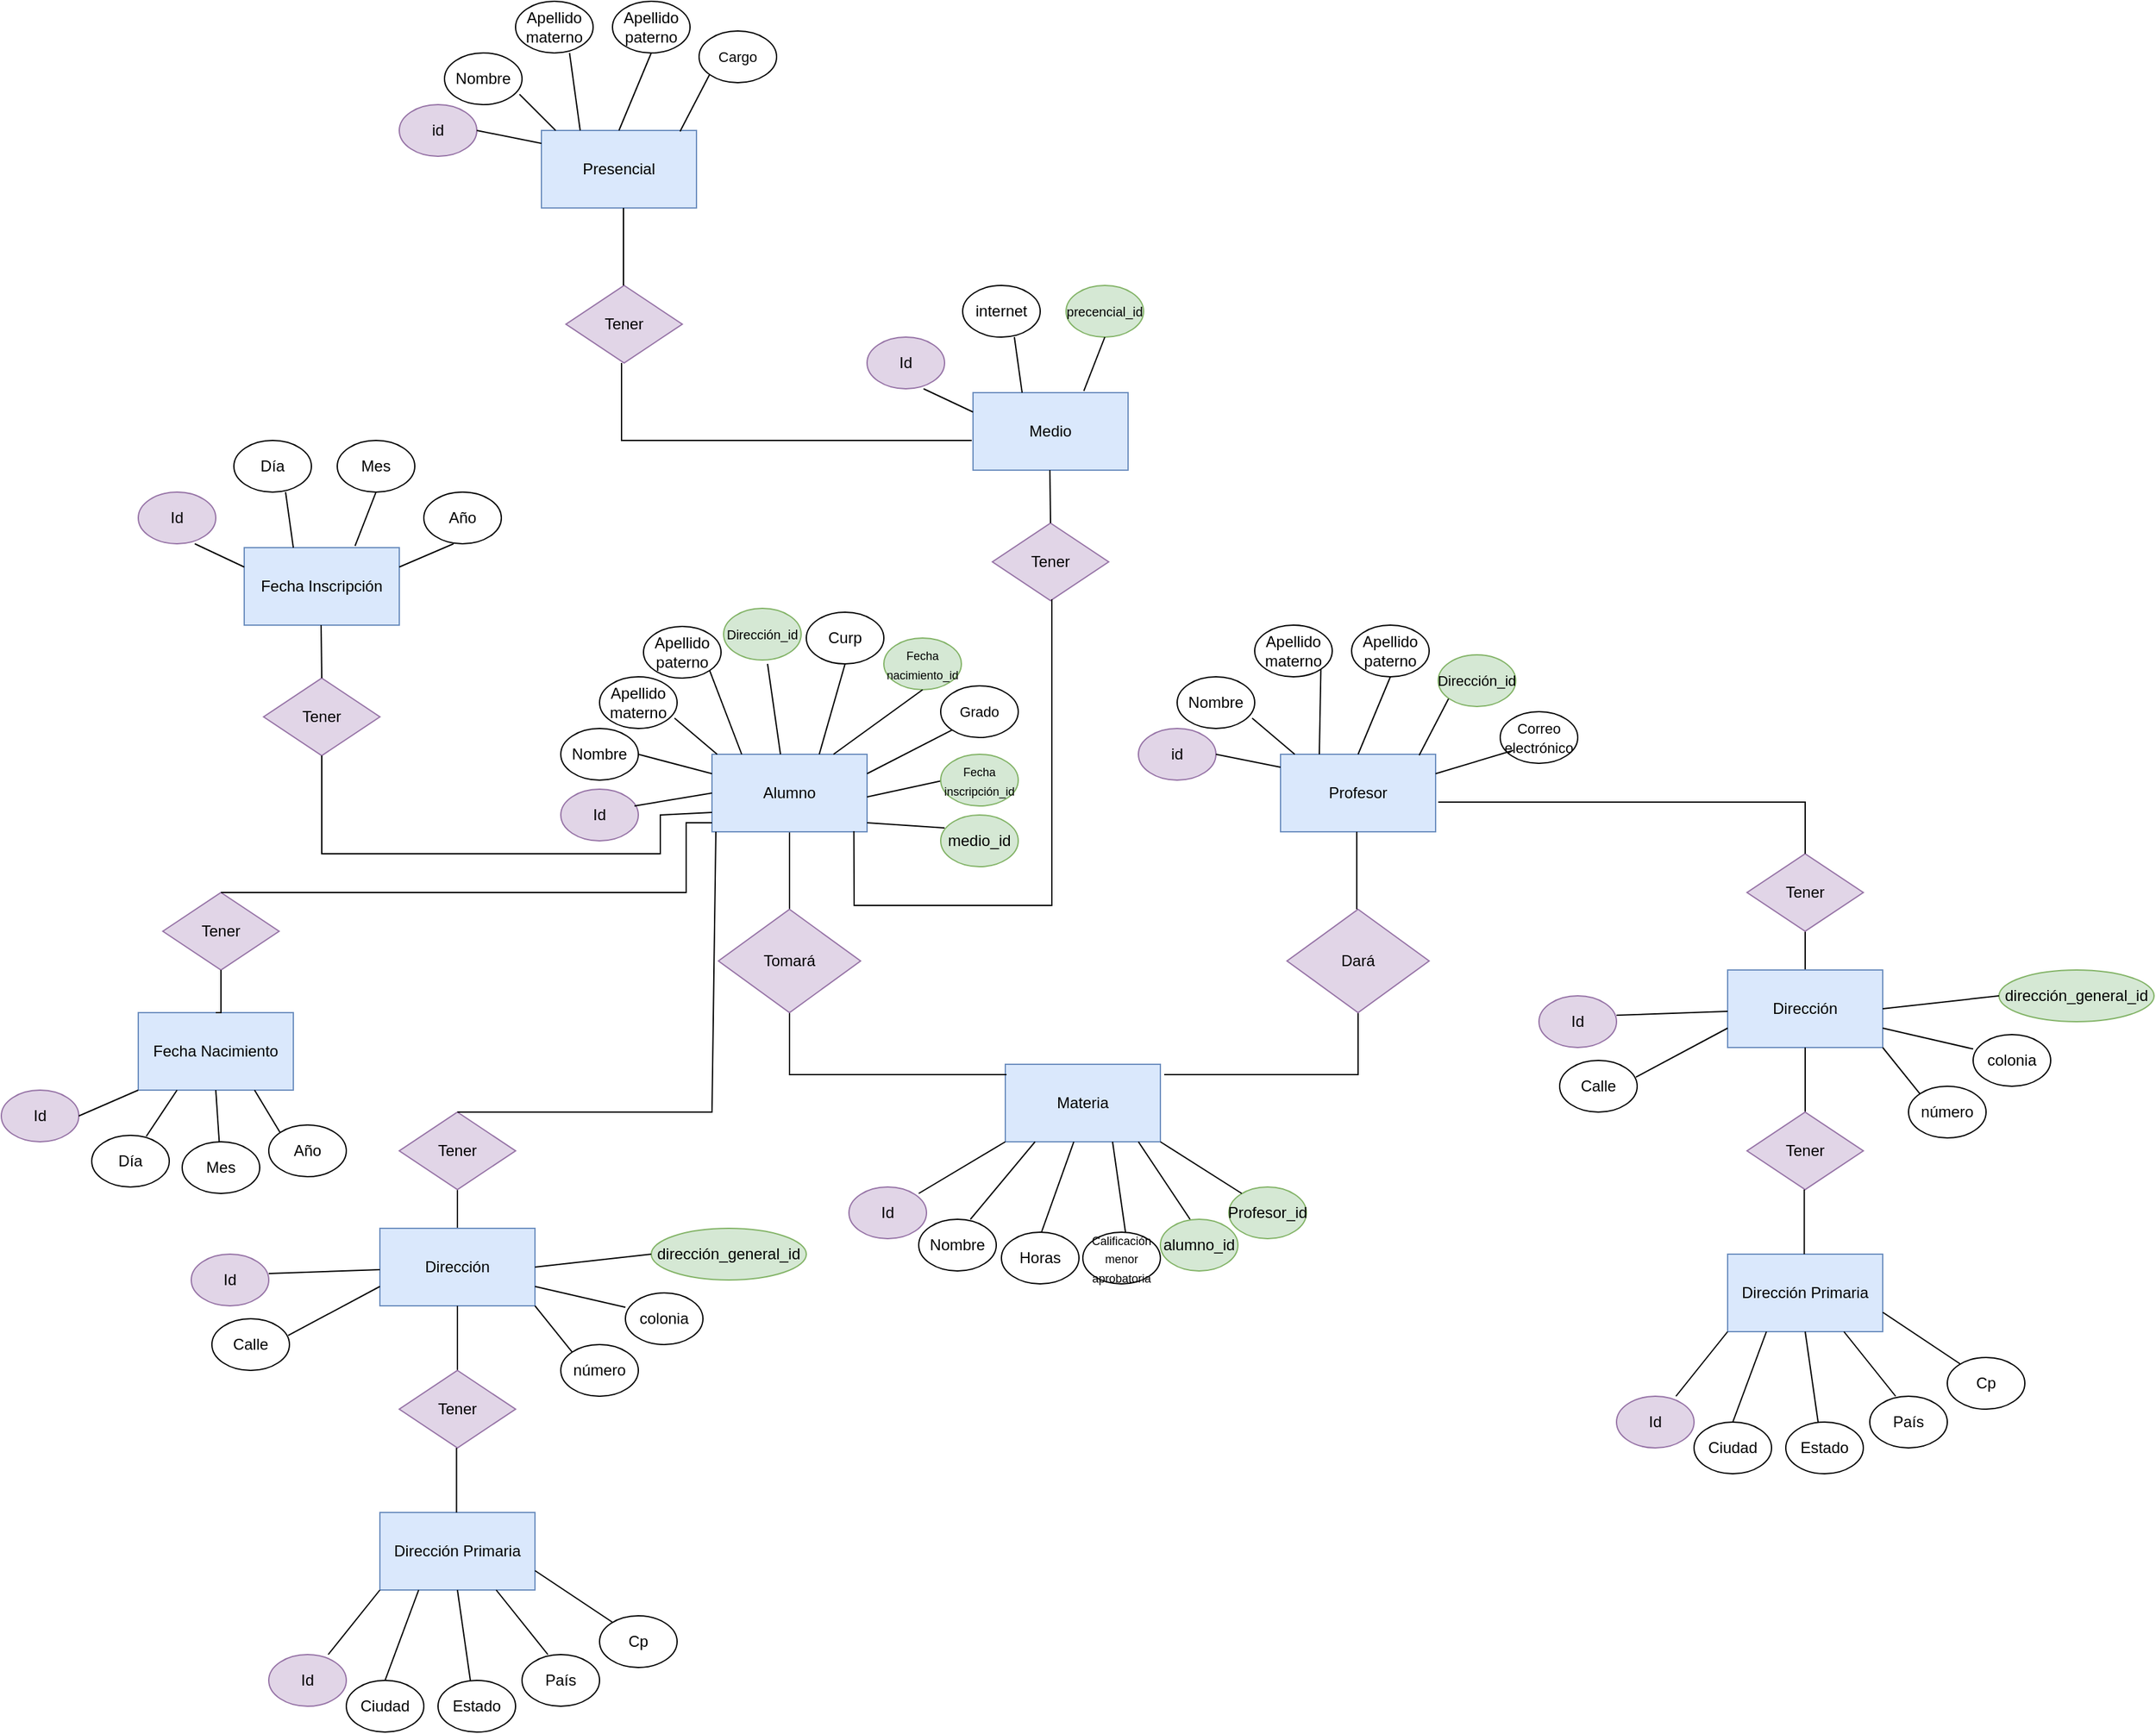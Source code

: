 <mxfile version="17.4.6" type="github"><diagram id="EM5_igrRlN2taPJDVNh_" name="Page-1"><mxGraphModel dx="1210" dy="597" grid="1" gridSize="10" guides="1" tooltips="1" connect="1" arrows="1" fold="1" page="1" pageScale="1" pageWidth="2339" pageHeight="3300" math="0" shadow="0"><root><mxCell id="0"/><mxCell id="1" parent="0"/><mxCell id="KR1GkTAf5l48vpQYUQlL-1" style="edgeStyle=orthogonalEdgeStyle;rounded=0;orthogonalLoop=1;jettySize=auto;html=1;entryX=0.5;entryY=0;entryDx=0;entryDy=0;fontSize=9;endArrow=none;endFill=0;" edge="1" parent="1" source="KR1GkTAf5l48vpQYUQlL-2" target="KR1GkTAf5l48vpQYUQlL-5"><mxGeometry relative="1" as="geometry"/></mxCell><mxCell id="KR1GkTAf5l48vpQYUQlL-2" value="Alumno" style="rounded=0;whiteSpace=wrap;html=1;fillColor=#dae8fc;strokeColor=#6c8ebf;" vertex="1" parent="1"><mxGeometry x="870" y="703" width="120" height="60" as="geometry"/></mxCell><mxCell id="KR1GkTAf5l48vpQYUQlL-3" value="Materia" style="rounded=0;whiteSpace=wrap;html=1;fillColor=#dae8fc;strokeColor=#6c8ebf;" vertex="1" parent="1"><mxGeometry x="1097" y="943" width="120" height="60" as="geometry"/></mxCell><mxCell id="KR1GkTAf5l48vpQYUQlL-4" style="edgeStyle=orthogonalEdgeStyle;rounded=0;orthogonalLoop=1;jettySize=auto;html=1;fontSize=9;endArrow=none;endFill=0;entryX=0.008;entryY=0.133;entryDx=0;entryDy=0;entryPerimeter=0;" edge="1" parent="1" source="KR1GkTAf5l48vpQYUQlL-5" target="KR1GkTAf5l48vpQYUQlL-3"><mxGeometry relative="1" as="geometry"><mxPoint x="930" y="943" as="targetPoint"/><Array as="points"><mxPoint x="930" y="951"/></Array></mxGeometry></mxCell><mxCell id="KR1GkTAf5l48vpQYUQlL-5" value="Tomará" style="rhombus;whiteSpace=wrap;html=1;fillColor=#e1d5e7;strokeColor=#9673a6;" vertex="1" parent="1"><mxGeometry x="875" y="823" width="110" height="80" as="geometry"/></mxCell><mxCell id="KR1GkTAf5l48vpQYUQlL-6" style="edgeStyle=orthogonalEdgeStyle;rounded=0;orthogonalLoop=1;jettySize=auto;html=1;fontSize=9;endArrow=none;endFill=0;" edge="1" parent="1"><mxGeometry relative="1" as="geometry"><mxPoint x="1220" y="951" as="targetPoint"/><mxPoint x="1370" y="901" as="sourcePoint"/><Array as="points"><mxPoint x="1370" y="951"/></Array></mxGeometry></mxCell><mxCell id="KR1GkTAf5l48vpQYUQlL-7" value="Dará" style="rhombus;whiteSpace=wrap;html=1;fillColor=#e1d5e7;strokeColor=#9673a6;" vertex="1" parent="1"><mxGeometry x="1315" y="823" width="110" height="80" as="geometry"/></mxCell><mxCell id="KR1GkTAf5l48vpQYUQlL-20" value="Profesor" style="rounded=0;whiteSpace=wrap;html=1;fillColor=#dae8fc;strokeColor=#6c8ebf;" vertex="1" parent="1"><mxGeometry x="1310" y="703" width="120" height="60" as="geometry"/></mxCell><mxCell id="KR1GkTAf5l48vpQYUQlL-21" value="id" style="ellipse;whiteSpace=wrap;html=1;fillColor=#e1d5e7;strokeColor=#9673a6;" vertex="1" parent="1"><mxGeometry x="1200" y="683" width="60" height="40" as="geometry"/></mxCell><mxCell id="KR1GkTAf5l48vpQYUQlL-22" value="Nombre" style="ellipse;whiteSpace=wrap;html=1;" vertex="1" parent="1"><mxGeometry x="1230" y="643" width="60" height="40" as="geometry"/></mxCell><mxCell id="KR1GkTAf5l48vpQYUQlL-23" value="Apellido paterno" style="ellipse;whiteSpace=wrap;html=1;" vertex="1" parent="1"><mxGeometry x="1365" y="603" width="60" height="40" as="geometry"/></mxCell><mxCell id="KR1GkTAf5l48vpQYUQlL-24" value="&lt;font style=&quot;font-size: 11px&quot;&gt;Correo electrónico&lt;/font&gt;" style="ellipse;whiteSpace=wrap;html=1;" vertex="1" parent="1"><mxGeometry x="1480" y="670" width="60" height="40" as="geometry"/></mxCell><mxCell id="KR1GkTAf5l48vpQYUQlL-27" value="" style="endArrow=none;html=1;rounded=0;fontSize=8;exitX=1;exitY=0.25;exitDx=0;exitDy=0;" edge="1" parent="1" source="KR1GkTAf5l48vpQYUQlL-20"><mxGeometry width="50" height="50" relative="1" as="geometry"><mxPoint x="1381.21" y="703" as="sourcePoint"/><mxPoint x="1490" y="700" as="targetPoint"/></mxGeometry></mxCell><mxCell id="KR1GkTAf5l48vpQYUQlL-28" value="" style="endArrow=none;html=1;rounded=0;fontSize=8;exitX=0.5;exitY=0;exitDx=0;exitDy=0;entryX=0.5;entryY=1;entryDx=0;entryDy=0;" edge="1" parent="1" source="KR1GkTAf5l48vpQYUQlL-20" target="KR1GkTAf5l48vpQYUQlL-23"><mxGeometry width="50" height="50" relative="1" as="geometry"><mxPoint x="1370" y="693" as="sourcePoint"/><mxPoint x="1360" y="633" as="targetPoint"/></mxGeometry></mxCell><mxCell id="KR1GkTAf5l48vpQYUQlL-29" value="" style="endArrow=none;html=1;rounded=0;fontSize=8;entryX=0.967;entryY=0.8;entryDx=0;entryDy=0;entryPerimeter=0;" edge="1" parent="1" target="KR1GkTAf5l48vpQYUQlL-22"><mxGeometry width="50" height="50" relative="1" as="geometry"><mxPoint x="1321" y="703" as="sourcePoint"/><mxPoint x="1310" y="644" as="targetPoint"/></mxGeometry></mxCell><mxCell id="KR1GkTAf5l48vpQYUQlL-30" value="" style="endArrow=none;html=1;rounded=0;fontSize=8;entryX=1;entryY=0.5;entryDx=0;entryDy=0;" edge="1" parent="1" target="KR1GkTAf5l48vpQYUQlL-21"><mxGeometry width="50" height="50" relative="1" as="geometry"><mxPoint x="1310" y="713" as="sourcePoint"/><mxPoint x="1277.02" y="675" as="targetPoint"/></mxGeometry></mxCell><mxCell id="KR1GkTAf5l48vpQYUQlL-34" value="Id" style="ellipse;whiteSpace=wrap;html=1;fillColor=#e1d5e7;strokeColor=#9673a6;" vertex="1" parent="1"><mxGeometry x="976" y="1038" width="60" height="40" as="geometry"/></mxCell><mxCell id="KR1GkTAf5l48vpQYUQlL-35" value="Nombre" style="ellipse;whiteSpace=wrap;html=1;" vertex="1" parent="1"><mxGeometry x="1030" y="1063" width="60" height="40" as="geometry"/></mxCell><mxCell id="KR1GkTAf5l48vpQYUQlL-36" value="Horas" style="ellipse;whiteSpace=wrap;html=1;" vertex="1" parent="1"><mxGeometry x="1094" y="1073" width="60" height="40" as="geometry"/></mxCell><mxCell id="KR1GkTAf5l48vpQYUQlL-37" value="&lt;font style=&quot;font-size: 9px&quot;&gt;Calificación menor aprobatoria&lt;/font&gt;" style="ellipse;whiteSpace=wrap;html=1;" vertex="1" parent="1"><mxGeometry x="1157" y="1073" width="60" height="40" as="geometry"/></mxCell><mxCell id="KR1GkTAf5l48vpQYUQlL-38" value="alumno_id" style="ellipse;whiteSpace=wrap;html=1;fillColor=#d5e8d4;strokeColor=#82b366;" vertex="1" parent="1"><mxGeometry x="1217" y="1063" width="60" height="40" as="geometry"/></mxCell><mxCell id="KR1GkTAf5l48vpQYUQlL-39" value="Profesor_id" style="ellipse;whiteSpace=wrap;html=1;fillColor=#d5e8d4;strokeColor=#82b366;" vertex="1" parent="1"><mxGeometry x="1270" y="1038" width="60" height="40" as="geometry"/></mxCell><mxCell id="KR1GkTAf5l48vpQYUQlL-44" value="" style="endArrow=none;html=1;rounded=0;fontSize=8;entryX=0;entryY=1;entryDx=0;entryDy=0;exitX=0.967;exitY=0.2;exitDx=0;exitDy=0;exitPerimeter=0;" edge="1" parent="1" target="KR1GkTAf5l48vpQYUQlL-3"><mxGeometry width="50" height="50" relative="1" as="geometry"><mxPoint x="1030" y="1043" as="sourcePoint"/><mxPoint x="1128.98" y="1020" as="targetPoint"/></mxGeometry></mxCell><mxCell id="KR1GkTAf5l48vpQYUQlL-45" value="" style="endArrow=none;html=1;rounded=0;fontSize=8;exitX=0.967;exitY=0.2;exitDx=0;exitDy=0;exitPerimeter=0;" edge="1" parent="1"><mxGeometry width="50" height="50" relative="1" as="geometry"><mxPoint x="1070" y="1063" as="sourcePoint"/><mxPoint x="1120" y="1003" as="targetPoint"/></mxGeometry></mxCell><mxCell id="KR1GkTAf5l48vpQYUQlL-46" value="" style="endArrow=none;html=1;rounded=0;fontSize=8;exitX=0.967;exitY=0.2;exitDx=0;exitDy=0;exitPerimeter=0;" edge="1" parent="1"><mxGeometry width="50" height="50" relative="1" as="geometry"><mxPoint x="1125" y="1073" as="sourcePoint"/><mxPoint x="1150" y="1003" as="targetPoint"/></mxGeometry></mxCell><mxCell id="KR1GkTAf5l48vpQYUQlL-47" value="" style="endArrow=none;html=1;rounded=0;fontSize=8;exitX=0.967;exitY=0.2;exitDx=0;exitDy=0;exitPerimeter=0;" edge="1" parent="1"><mxGeometry width="50" height="50" relative="1" as="geometry"><mxPoint x="1190" y="1073" as="sourcePoint"/><mxPoint x="1180" y="1003" as="targetPoint"/></mxGeometry></mxCell><mxCell id="KR1GkTAf5l48vpQYUQlL-48" value="" style="endArrow=none;html=1;rounded=0;fontSize=8;exitX=0.967;exitY=0.2;exitDx=0;exitDy=0;exitPerimeter=0;" edge="1" parent="1"><mxGeometry width="50" height="50" relative="1" as="geometry"><mxPoint x="1239.96" y="1063" as="sourcePoint"/><mxPoint x="1200" y="1003" as="targetPoint"/></mxGeometry></mxCell><mxCell id="KR1GkTAf5l48vpQYUQlL-49" value="" style="endArrow=none;html=1;rounded=0;fontSize=8;exitX=0.967;exitY=0.2;exitDx=0;exitDy=0;exitPerimeter=0;entryX=1;entryY=1;entryDx=0;entryDy=0;" edge="1" parent="1" target="KR1GkTAf5l48vpQYUQlL-3"><mxGeometry width="50" height="50" relative="1" as="geometry"><mxPoint x="1279.98" y="1043" as="sourcePoint"/><mxPoint x="1240.02" y="983" as="targetPoint"/></mxGeometry></mxCell><mxCell id="KR1GkTAf5l48vpQYUQlL-52" style="edgeStyle=orthogonalEdgeStyle;rounded=0;orthogonalLoop=1;jettySize=auto;html=1;entryX=0.5;entryY=0;entryDx=0;entryDy=0;fontSize=9;endArrow=none;endFill=0;" edge="1" parent="1"><mxGeometry relative="1" as="geometry"><mxPoint x="1369" y="763" as="sourcePoint"/><mxPoint x="1369" y="823" as="targetPoint"/><Array as="points"><mxPoint x="1369" y="783"/><mxPoint x="1369" y="783"/></Array></mxGeometry></mxCell><mxCell id="KR1GkTAf5l48vpQYUQlL-53" value="&lt;font style=&quot;font-size: 11px&quot;&gt;Dirección_id&lt;/font&gt;" style="ellipse;whiteSpace=wrap;html=1;fillColor=#d5e8d4;strokeColor=#82b366;" vertex="1" parent="1"><mxGeometry x="1432" y="626" width="60" height="40" as="geometry"/></mxCell><mxCell id="KR1GkTAf5l48vpQYUQlL-54" value="" style="endArrow=none;html=1;rounded=0;fontSize=8;exitX=0.894;exitY=0.013;exitDx=0;exitDy=0;exitPerimeter=0;" edge="1" parent="1" source="KR1GkTAf5l48vpQYUQlL-20"><mxGeometry width="50" height="50" relative="1" as="geometry"><mxPoint x="1400" y="703" as="sourcePoint"/><mxPoint x="1440" y="660" as="targetPoint"/></mxGeometry></mxCell><mxCell id="KR1GkTAf5l48vpQYUQlL-55" value="Apellido materno" style="ellipse;whiteSpace=wrap;html=1;" vertex="1" parent="1"><mxGeometry x="1290" y="603" width="60" height="40" as="geometry"/></mxCell><mxCell id="KR1GkTAf5l48vpQYUQlL-56" value="" style="endArrow=none;html=1;rounded=0;fontSize=8;exitX=0.25;exitY=0;exitDx=0;exitDy=0;entryX=1;entryY=1;entryDx=0;entryDy=0;" edge="1" parent="1" source="KR1GkTAf5l48vpQYUQlL-20" target="KR1GkTAf5l48vpQYUQlL-55"><mxGeometry width="50" height="50" relative="1" as="geometry"><mxPoint x="1330" y="703" as="sourcePoint"/><mxPoint x="1316" y="633" as="targetPoint"/></mxGeometry></mxCell><mxCell id="KR1GkTAf5l48vpQYUQlL-72" value="Nombre" style="ellipse;whiteSpace=wrap;html=1;fillColor=#FFFFFF;strokeColor=#000000;" vertex="1" parent="1"><mxGeometry x="753" y="683" width="60" height="40" as="geometry"/></mxCell><mxCell id="KR1GkTAf5l48vpQYUQlL-73" value="Apellido materno" style="ellipse;whiteSpace=wrap;html=1;" vertex="1" parent="1"><mxGeometry x="783" y="643" width="60" height="40" as="geometry"/></mxCell><mxCell id="KR1GkTAf5l48vpQYUQlL-74" value="&lt;font style=&quot;font-size: 10px&quot;&gt;Dirección_id&lt;/font&gt;" style="ellipse;whiteSpace=wrap;html=1;fillColor=#d5e8d4;strokeColor=#82b366;" vertex="1" parent="1"><mxGeometry x="879" y="590" width="60" height="40" as="geometry"/></mxCell><mxCell id="KR1GkTAf5l48vpQYUQlL-75" value="&lt;font style=&quot;font-size: 9px&quot;&gt;Fecha nacimiento_id&lt;/font&gt;" style="ellipse;whiteSpace=wrap;html=1;fillColor=#d5e8d4;strokeColor=#82b366;" vertex="1" parent="1"><mxGeometry x="1003" y="613" width="60" height="40" as="geometry"/></mxCell><mxCell id="KR1GkTAf5l48vpQYUQlL-76" value="&lt;font style=&quot;font-size: 11px&quot;&gt;Grado&lt;/font&gt;" style="ellipse;whiteSpace=wrap;html=1;" vertex="1" parent="1"><mxGeometry x="1047" y="650" width="60" height="40" as="geometry"/></mxCell><mxCell id="KR1GkTAf5l48vpQYUQlL-78" value="" style="endArrow=none;html=1;rounded=0;fontSize=8;entryX=0.5;entryY=1;entryDx=0;entryDy=0;exitX=0.842;exitY=0;exitDx=0;exitDy=0;exitPerimeter=0;" edge="1" parent="1" target="KR1GkTAf5l48vpQYUQlL-75"><mxGeometry width="50" height="50" relative="1" as="geometry"><mxPoint x="964.04" y="703" as="sourcePoint"/><mxPoint x="982.997" y="667.142" as="targetPoint"/></mxGeometry></mxCell><mxCell id="KR1GkTAf5l48vpQYUQlL-79" value="" style="endArrow=none;html=1;rounded=0;fontSize=8;exitX=0.5;exitY=0;exitDx=0;exitDy=0;" edge="1" parent="1"><mxGeometry width="50" height="50" relative="1" as="geometry"><mxPoint x="923" y="703" as="sourcePoint"/><mxPoint x="913" y="633" as="targetPoint"/></mxGeometry></mxCell><mxCell id="KR1GkTAf5l48vpQYUQlL-80" value="" style="endArrow=none;html=1;rounded=0;fontSize=8;entryX=0.967;entryY=0.8;entryDx=0;entryDy=0;entryPerimeter=0;" edge="1" parent="1" target="KR1GkTAf5l48vpQYUQlL-73"><mxGeometry width="50" height="50" relative="1" as="geometry"><mxPoint x="874" y="703" as="sourcePoint"/><mxPoint x="863" y="644" as="targetPoint"/></mxGeometry></mxCell><mxCell id="KR1GkTAf5l48vpQYUQlL-81" value="" style="endArrow=none;html=1;rounded=0;fontSize=8;entryX=1;entryY=0.5;entryDx=0;entryDy=0;exitX=0;exitY=0.25;exitDx=0;exitDy=0;" edge="1" parent="1" target="KR1GkTAf5l48vpQYUQlL-72" source="KR1GkTAf5l48vpQYUQlL-2"><mxGeometry width="50" height="50" relative="1" as="geometry"><mxPoint x="863" y="713" as="sourcePoint"/><mxPoint x="830.02" y="675" as="targetPoint"/></mxGeometry></mxCell><mxCell id="KR1GkTAf5l48vpQYUQlL-82" value="" style="endArrow=none;html=1;rounded=0;fontSize=8;entryX=0;entryY=1;entryDx=0;entryDy=0;exitX=1;exitY=0.25;exitDx=0;exitDy=0;" edge="1" parent="1" target="KR1GkTAf5l48vpQYUQlL-76" source="KR1GkTAf5l48vpQYUQlL-2"><mxGeometry width="50" height="50" relative="1" as="geometry"><mxPoint x="983" y="718.86" as="sourcePoint"/><mxPoint x="1031.787" y="683.002" as="targetPoint"/></mxGeometry></mxCell><mxCell id="KR1GkTAf5l48vpQYUQlL-83" value="&lt;font style=&quot;font-size: 12px&quot;&gt;Curp&lt;/font&gt;" style="ellipse;whiteSpace=wrap;html=1;fillColor=#FFFFFF;strokeColor=#000000;" vertex="1" parent="1"><mxGeometry x="943" y="593" width="60" height="40" as="geometry"/></mxCell><mxCell id="KR1GkTAf5l48vpQYUQlL-84" value="" style="endArrow=none;html=1;rounded=0;fontSize=8;entryX=0.5;entryY=1;entryDx=0;entryDy=0;exitX=0.842;exitY=0;exitDx=0;exitDy=0;exitPerimeter=0;" edge="1" parent="1" target="KR1GkTAf5l48vpQYUQlL-83"><mxGeometry width="50" height="50" relative="1" as="geometry"><mxPoint x="953" y="703" as="sourcePoint"/><mxPoint x="1021.96" y="653" as="targetPoint"/></mxGeometry></mxCell><mxCell id="KR1GkTAf5l48vpQYUQlL-85" value="Apellido paterno" style="ellipse;whiteSpace=wrap;html=1;" vertex="1" parent="1"><mxGeometry x="817" y="604" width="60" height="40" as="geometry"/></mxCell><mxCell id="KR1GkTAf5l48vpQYUQlL-86" value="" style="endArrow=none;html=1;rounded=0;fontSize=8;exitX=0.25;exitY=0;exitDx=0;exitDy=0;entryX=1;entryY=1;entryDx=0;entryDy=0;" edge="1" parent="1" target="KR1GkTAf5l48vpQYUQlL-85"><mxGeometry width="50" height="50" relative="1" as="geometry"><mxPoint x="893" y="703" as="sourcePoint"/><mxPoint x="869" y="633" as="targetPoint"/></mxGeometry></mxCell><mxCell id="KR1GkTAf5l48vpQYUQlL-87" value="" style="endArrow=none;html=1;rounded=0;fontSize=8;exitX=1;exitY=0.5;exitDx=0;exitDy=0;" edge="1" parent="1"><mxGeometry width="50" height="50" relative="1" as="geometry"><mxPoint x="990" y="736" as="sourcePoint"/><mxPoint x="1050" y="723" as="targetPoint"/></mxGeometry></mxCell><mxCell id="KR1GkTAf5l48vpQYUQlL-88" value="&lt;font style=&quot;font-size: 9px&quot;&gt;Fecha inscripción_id&lt;/font&gt;" style="ellipse;whiteSpace=wrap;html=1;fillColor=#d5e8d4;strokeColor=#82b366;" vertex="1" parent="1"><mxGeometry x="1047" y="703" width="60" height="40" as="geometry"/></mxCell><mxCell id="KR1GkTAf5l48vpQYUQlL-89" value="" style="endArrow=none;html=1;rounded=0;fontSize=8;exitX=1;exitY=0.5;exitDx=0;exitDy=0;" edge="1" parent="1"><mxGeometry width="50" height="50" relative="1" as="geometry"><mxPoint x="990" y="756" as="sourcePoint"/><mxPoint x="1050" y="760" as="targetPoint"/></mxGeometry></mxCell><mxCell id="KR1GkTAf5l48vpQYUQlL-90" value="&lt;font style=&quot;font-size: 12px&quot;&gt;medio_id&lt;/font&gt;" style="ellipse;whiteSpace=wrap;html=1;fillColor=#d5e8d4;strokeColor=#82b366;" vertex="1" parent="1"><mxGeometry x="1047" y="750" width="60" height="40" as="geometry"/></mxCell><mxCell id="KR1GkTAf5l48vpQYUQlL-91" value="&lt;font style=&quot;font-size: 12px&quot;&gt;Id&lt;/font&gt;" style="ellipse;whiteSpace=wrap;html=1;fillColor=#e1d5e7;strokeColor=#9673a6;" vertex="1" parent="1"><mxGeometry x="753" y="730" width="60" height="40" as="geometry"/></mxCell><mxCell id="KR1GkTAf5l48vpQYUQlL-92" value="" style="endArrow=none;html=1;rounded=0;fontSize=8;exitX=1;exitY=0.5;exitDx=0;exitDy=0;entryX=0;entryY=0.5;entryDx=0;entryDy=0;" edge="1" parent="1" target="KR1GkTAf5l48vpQYUQlL-2"><mxGeometry width="50" height="50" relative="1" as="geometry"><mxPoint x="810" y="743" as="sourcePoint"/><mxPoint x="870" y="747" as="targetPoint"/></mxGeometry></mxCell><mxCell id="KR1GkTAf5l48vpQYUQlL-93" style="edgeStyle=orthogonalEdgeStyle;rounded=0;orthogonalLoop=1;jettySize=auto;html=1;fontSize=11;endArrow=none;endFill=0;" edge="1" parent="1" source="KR1GkTAf5l48vpQYUQlL-94"><mxGeometry relative="1" as="geometry"><mxPoint x="1716" y="870" as="targetPoint"/></mxGeometry></mxCell><mxCell id="KR1GkTAf5l48vpQYUQlL-94" value="Tener" style="rhombus;whiteSpace=wrap;html=1;fillColor=#e1d5e7;strokeColor=#9673a6;" vertex="1" parent="1"><mxGeometry x="1671" y="780" width="90" height="60" as="geometry"/></mxCell><mxCell id="KR1GkTAf5l48vpQYUQlL-95" value="Dirección" style="rounded=0;whiteSpace=wrap;html=1;fillColor=#dae8fc;strokeColor=#6c8ebf;" vertex="1" parent="1"><mxGeometry x="1656" y="870" width="120" height="60" as="geometry"/></mxCell><mxCell id="KR1GkTAf5l48vpQYUQlL-96" value="Id" style="ellipse;whiteSpace=wrap;html=1;fillColor=#e1d5e7;strokeColor=#9673a6;" vertex="1" parent="1"><mxGeometry x="1510" y="890" width="60" height="40" as="geometry"/></mxCell><mxCell id="KR1GkTAf5l48vpQYUQlL-97" value="Calle" style="ellipse;whiteSpace=wrap;html=1;" vertex="1" parent="1"><mxGeometry x="1526" y="940" width="60" height="40" as="geometry"/></mxCell><mxCell id="KR1GkTAf5l48vpQYUQlL-98" value="número" style="ellipse;whiteSpace=wrap;html=1;" vertex="1" parent="1"><mxGeometry x="1796" y="960" width="60" height="40" as="geometry"/></mxCell><mxCell id="KR1GkTAf5l48vpQYUQlL-99" value="colonia" style="ellipse;whiteSpace=wrap;html=1;" vertex="1" parent="1"><mxGeometry x="1846" y="920" width="60" height="40" as="geometry"/></mxCell><mxCell id="KR1GkTAf5l48vpQYUQlL-100" value="" style="endArrow=none;html=1;rounded=0;fontSize=8;entryX=1;entryY=0.5;entryDx=0;entryDy=0;" edge="1" parent="1" source="KR1GkTAf5l48vpQYUQlL-95"><mxGeometry width="50" height="50" relative="1" as="geometry"><mxPoint x="1620" y="915" as="sourcePoint"/><mxPoint x="1570" y="905" as="targetPoint"/></mxGeometry></mxCell><mxCell id="KR1GkTAf5l48vpQYUQlL-101" value="" style="endArrow=none;html=1;rounded=0;fontSize=8;entryX=1;entryY=0.5;entryDx=0;entryDy=0;exitX=0;exitY=0.75;exitDx=0;exitDy=0;" edge="1" parent="1" source="KR1GkTAf5l48vpQYUQlL-95"><mxGeometry width="50" height="50" relative="1" as="geometry"><mxPoint x="1671" y="950.005" as="sourcePoint"/><mxPoint x="1585" y="952.95" as="targetPoint"/></mxGeometry></mxCell><mxCell id="KR1GkTAf5l48vpQYUQlL-102" value="" style="endArrow=none;html=1;rounded=0;fontSize=8;exitX=1;exitY=1;exitDx=0;exitDy=0;entryX=0;entryY=0;entryDx=0;entryDy=0;" edge="1" parent="1" source="KR1GkTAf5l48vpQYUQlL-95" target="KR1GkTAf5l48vpQYUQlL-98"><mxGeometry width="50" height="50" relative="1" as="geometry"><mxPoint x="1796" y="905" as="sourcePoint"/><mxPoint x="1836" y="955" as="targetPoint"/></mxGeometry></mxCell><mxCell id="KR1GkTAf5l48vpQYUQlL-103" value="" style="endArrow=none;html=1;rounded=0;fontSize=8;exitX=1;exitY=0.75;exitDx=0;exitDy=0;entryX=0;entryY=0.279;entryDx=0;entryDy=0;entryPerimeter=0;" edge="1" parent="1" source="KR1GkTAf5l48vpQYUQlL-95" target="KR1GkTAf5l48vpQYUQlL-99"><mxGeometry width="50" height="50" relative="1" as="geometry"><mxPoint x="1816" y="870" as="sourcePoint"/><mxPoint x="1856" y="920" as="targetPoint"/></mxGeometry></mxCell><mxCell id="KR1GkTAf5l48vpQYUQlL-104" value="Dirección Primaria" style="rounded=0;whiteSpace=wrap;html=1;fillColor=#dae8fc;strokeColor=#6c8ebf;" vertex="1" parent="1"><mxGeometry x="1656" y="1090" width="120" height="60" as="geometry"/></mxCell><mxCell id="KR1GkTAf5l48vpQYUQlL-105" value="Id" style="ellipse;whiteSpace=wrap;html=1;fillColor=#e1d5e7;strokeColor=#9673a6;" vertex="1" parent="1"><mxGeometry x="1570" y="1200" width="60" height="40" as="geometry"/></mxCell><mxCell id="KR1GkTAf5l48vpQYUQlL-106" value="País" style="ellipse;whiteSpace=wrap;html=1;" vertex="1" parent="1"><mxGeometry x="1766" y="1200" width="60" height="40" as="geometry"/></mxCell><mxCell id="KR1GkTAf5l48vpQYUQlL-107" value="Cp" style="ellipse;whiteSpace=wrap;html=1;" vertex="1" parent="1"><mxGeometry x="1826" y="1170" width="60" height="40" as="geometry"/></mxCell><mxCell id="KR1GkTAf5l48vpQYUQlL-108" value="" style="endArrow=none;html=1;rounded=0;fontSize=8;exitX=0;exitY=1;exitDx=0;exitDy=0;" edge="1" parent="1" source="KR1GkTAf5l48vpQYUQlL-104"><mxGeometry width="50" height="50" relative="1" as="geometry"><mxPoint x="1687" y="1162.05" as="sourcePoint"/><mxPoint x="1616" y="1200" as="targetPoint"/></mxGeometry></mxCell><mxCell id="KR1GkTAf5l48vpQYUQlL-109" value="" style="endArrow=none;html=1;rounded=0;fontSize=8;exitX=0.25;exitY=1;exitDx=0;exitDy=0;entryX=0.5;entryY=0;entryDx=0;entryDy=0;" edge="1" parent="1" source="KR1GkTAf5l48vpQYUQlL-104"><mxGeometry width="50" height="50" relative="1" as="geometry"><mxPoint x="1701" y="1175" as="sourcePoint"/><mxPoint x="1660" y="1220" as="targetPoint"/></mxGeometry></mxCell><mxCell id="KR1GkTAf5l48vpQYUQlL-110" value="" style="endArrow=none;html=1;rounded=0;fontSize=8;exitX=0.5;exitY=1;exitDx=0;exitDy=0;" edge="1" parent="1" source="KR1GkTAf5l48vpQYUQlL-104"><mxGeometry width="50" height="50" relative="1" as="geometry"><mxPoint x="1766" y="1170" as="sourcePoint"/><mxPoint x="1726" y="1220" as="targetPoint"/></mxGeometry></mxCell><mxCell id="KR1GkTAf5l48vpQYUQlL-111" value="" style="endArrow=none;html=1;rounded=0;fontSize=8;exitX=0.75;exitY=1;exitDx=0;exitDy=0;" edge="1" parent="1" source="KR1GkTAf5l48vpQYUQlL-104"><mxGeometry width="50" height="50" relative="1" as="geometry"><mxPoint x="1776" y="1130" as="sourcePoint"/><mxPoint x="1786" y="1200" as="targetPoint"/></mxGeometry></mxCell><mxCell id="KR1GkTAf5l48vpQYUQlL-112" value="" style="endArrow=none;html=1;rounded=0;fontSize=8;exitX=1;exitY=0.75;exitDx=0;exitDy=0;" edge="1" parent="1" source="KR1GkTAf5l48vpQYUQlL-104"><mxGeometry width="50" height="50" relative="1" as="geometry"><mxPoint x="1796" y="1125" as="sourcePoint"/><mxPoint x="1836" y="1175" as="targetPoint"/></mxGeometry></mxCell><mxCell id="KR1GkTAf5l48vpQYUQlL-113" style="edgeStyle=orthogonalEdgeStyle;rounded=0;orthogonalLoop=1;jettySize=auto;html=1;entryX=0.5;entryY=1;entryDx=0;entryDy=0;fontSize=11;endArrow=none;endFill=0;" edge="1" parent="1" source="KR1GkTAf5l48vpQYUQlL-114" target="KR1GkTAf5l48vpQYUQlL-95"><mxGeometry relative="1" as="geometry"/></mxCell><mxCell id="KR1GkTAf5l48vpQYUQlL-114" value="Tener" style="rhombus;whiteSpace=wrap;html=1;fillColor=#e1d5e7;strokeColor=#9673a6;" vertex="1" parent="1"><mxGeometry x="1671" y="980" width="90" height="60" as="geometry"/></mxCell><mxCell id="KR1GkTAf5l48vpQYUQlL-115" style="edgeStyle=orthogonalEdgeStyle;rounded=0;orthogonalLoop=1;jettySize=auto;html=1;entryX=0.5;entryY=1;entryDx=0;entryDy=0;fontSize=11;endArrow=none;endFill=0;" edge="1" parent="1"><mxGeometry relative="1" as="geometry"><mxPoint x="1715.29" y="1090" as="sourcePoint"/><mxPoint x="1715.29" y="1040" as="targetPoint"/></mxGeometry></mxCell><mxCell id="KR1GkTAf5l48vpQYUQlL-116" value="dirección_general_id" style="ellipse;whiteSpace=wrap;html=1;fillColor=#d5e8d4;strokeColor=#82b366;" vertex="1" parent="1"><mxGeometry x="1866" y="870" width="120" height="40" as="geometry"/></mxCell><mxCell id="KR1GkTAf5l48vpQYUQlL-117" value="" style="endArrow=none;html=1;rounded=0;fontSize=8;exitX=1;exitY=0.75;exitDx=0;exitDy=0;entryX=0;entryY=0.5;entryDx=0;entryDy=0;" edge="1" parent="1" target="KR1GkTAf5l48vpQYUQlL-116"><mxGeometry width="50" height="50" relative="1" as="geometry"><mxPoint x="1776" y="900" as="sourcePoint"/><mxPoint x="1846" y="916.16" as="targetPoint"/></mxGeometry></mxCell><mxCell id="KR1GkTAf5l48vpQYUQlL-118" value="" style="endArrow=none;html=1;rounded=0;fontSize=9;exitX=0.5;exitY=0;exitDx=0;exitDy=0;" edge="1" parent="1" source="KR1GkTAf5l48vpQYUQlL-94"><mxGeometry width="50" height="50" relative="1" as="geometry"><mxPoint x="1382" y="790" as="sourcePoint"/><mxPoint x="1432" y="740" as="targetPoint"/><Array as="points"><mxPoint x="1716" y="740"/></Array></mxGeometry></mxCell><mxCell id="KR1GkTAf5l48vpQYUQlL-119" value="Ciudad" style="ellipse;whiteSpace=wrap;html=1;" vertex="1" parent="1"><mxGeometry x="1630" y="1220" width="60" height="40" as="geometry"/></mxCell><mxCell id="KR1GkTAf5l48vpQYUQlL-120" value="Estado" style="ellipse;whiteSpace=wrap;html=1;" vertex="1" parent="1"><mxGeometry x="1701" y="1220" width="60" height="40" as="geometry"/></mxCell><mxCell id="KR1GkTAf5l48vpQYUQlL-134" style="edgeStyle=orthogonalEdgeStyle;rounded=0;orthogonalLoop=1;jettySize=auto;html=1;fontSize=11;endArrow=none;endFill=0;" edge="1" parent="1" source="KR1GkTAf5l48vpQYUQlL-135"><mxGeometry relative="1" as="geometry"><mxPoint x="673" y="1070" as="targetPoint"/></mxGeometry></mxCell><mxCell id="KR1GkTAf5l48vpQYUQlL-135" value="Tener" style="rhombus;whiteSpace=wrap;html=1;fillColor=#e1d5e7;strokeColor=#9673a6;" vertex="1" parent="1"><mxGeometry x="628" y="980" width="90" height="60" as="geometry"/></mxCell><mxCell id="KR1GkTAf5l48vpQYUQlL-136" value="Dirección" style="rounded=0;whiteSpace=wrap;html=1;fillColor=#dae8fc;strokeColor=#6c8ebf;" vertex="1" parent="1"><mxGeometry x="613" y="1070" width="120" height="60" as="geometry"/></mxCell><mxCell id="KR1GkTAf5l48vpQYUQlL-137" value="Id" style="ellipse;whiteSpace=wrap;html=1;fillColor=#e1d5e7;strokeColor=#9673a6;" vertex="1" parent="1"><mxGeometry x="467" y="1090" width="60" height="40" as="geometry"/></mxCell><mxCell id="KR1GkTAf5l48vpQYUQlL-138" value="Calle" style="ellipse;whiteSpace=wrap;html=1;" vertex="1" parent="1"><mxGeometry x="483" y="1140" width="60" height="40" as="geometry"/></mxCell><mxCell id="KR1GkTAf5l48vpQYUQlL-139" value="número" style="ellipse;whiteSpace=wrap;html=1;" vertex="1" parent="1"><mxGeometry x="753" y="1160" width="60" height="40" as="geometry"/></mxCell><mxCell id="KR1GkTAf5l48vpQYUQlL-140" value="colonia" style="ellipse;whiteSpace=wrap;html=1;" vertex="1" parent="1"><mxGeometry x="803" y="1120" width="60" height="40" as="geometry"/></mxCell><mxCell id="KR1GkTAf5l48vpQYUQlL-141" value="" style="endArrow=none;html=1;rounded=0;fontSize=8;entryX=1;entryY=0.5;entryDx=0;entryDy=0;" edge="1" parent="1" source="KR1GkTAf5l48vpQYUQlL-136"><mxGeometry width="50" height="50" relative="1" as="geometry"><mxPoint x="577" y="1115" as="sourcePoint"/><mxPoint x="527" y="1105" as="targetPoint"/></mxGeometry></mxCell><mxCell id="KR1GkTAf5l48vpQYUQlL-142" value="" style="endArrow=none;html=1;rounded=0;fontSize=8;entryX=1;entryY=0.5;entryDx=0;entryDy=0;exitX=0;exitY=0.75;exitDx=0;exitDy=0;" edge="1" parent="1" source="KR1GkTAf5l48vpQYUQlL-136"><mxGeometry width="50" height="50" relative="1" as="geometry"><mxPoint x="628" y="1150.005" as="sourcePoint"/><mxPoint x="542" y="1152.95" as="targetPoint"/></mxGeometry></mxCell><mxCell id="KR1GkTAf5l48vpQYUQlL-143" value="" style="endArrow=none;html=1;rounded=0;fontSize=8;exitX=1;exitY=1;exitDx=0;exitDy=0;entryX=0;entryY=0;entryDx=0;entryDy=0;" edge="1" parent="1" source="KR1GkTAf5l48vpQYUQlL-136" target="KR1GkTAf5l48vpQYUQlL-139"><mxGeometry width="50" height="50" relative="1" as="geometry"><mxPoint x="753" y="1105" as="sourcePoint"/><mxPoint x="793" y="1155" as="targetPoint"/></mxGeometry></mxCell><mxCell id="KR1GkTAf5l48vpQYUQlL-144" value="" style="endArrow=none;html=1;rounded=0;fontSize=8;exitX=1;exitY=0.75;exitDx=0;exitDy=0;entryX=0;entryY=0.279;entryDx=0;entryDy=0;entryPerimeter=0;" edge="1" parent="1" source="KR1GkTAf5l48vpQYUQlL-136" target="KR1GkTAf5l48vpQYUQlL-140"><mxGeometry width="50" height="50" relative="1" as="geometry"><mxPoint x="773" y="1070" as="sourcePoint"/><mxPoint x="813" y="1120" as="targetPoint"/></mxGeometry></mxCell><mxCell id="KR1GkTAf5l48vpQYUQlL-145" value="Dirección Primaria" style="rounded=0;whiteSpace=wrap;html=1;fillColor=#dae8fc;strokeColor=#6c8ebf;" vertex="1" parent="1"><mxGeometry x="613" y="1290" width="120" height="60" as="geometry"/></mxCell><mxCell id="KR1GkTAf5l48vpQYUQlL-146" value="Id" style="ellipse;whiteSpace=wrap;html=1;fillColor=#e1d5e7;strokeColor=#9673a6;" vertex="1" parent="1"><mxGeometry x="527" y="1400" width="60" height="40" as="geometry"/></mxCell><mxCell id="KR1GkTAf5l48vpQYUQlL-147" value="País" style="ellipse;whiteSpace=wrap;html=1;" vertex="1" parent="1"><mxGeometry x="723" y="1400" width="60" height="40" as="geometry"/></mxCell><mxCell id="KR1GkTAf5l48vpQYUQlL-148" value="Cp" style="ellipse;whiteSpace=wrap;html=1;" vertex="1" parent="1"><mxGeometry x="783" y="1370" width="60" height="40" as="geometry"/></mxCell><mxCell id="KR1GkTAf5l48vpQYUQlL-149" value="" style="endArrow=none;html=1;rounded=0;fontSize=8;exitX=0;exitY=1;exitDx=0;exitDy=0;" edge="1" parent="1" source="KR1GkTAf5l48vpQYUQlL-145"><mxGeometry width="50" height="50" relative="1" as="geometry"><mxPoint x="644" y="1362.05" as="sourcePoint"/><mxPoint x="573" y="1400" as="targetPoint"/></mxGeometry></mxCell><mxCell id="KR1GkTAf5l48vpQYUQlL-150" value="" style="endArrow=none;html=1;rounded=0;fontSize=8;exitX=0.25;exitY=1;exitDx=0;exitDy=0;entryX=0.5;entryY=0;entryDx=0;entryDy=0;" edge="1" parent="1" source="KR1GkTAf5l48vpQYUQlL-145"><mxGeometry width="50" height="50" relative="1" as="geometry"><mxPoint x="658" y="1375" as="sourcePoint"/><mxPoint x="617" y="1420" as="targetPoint"/></mxGeometry></mxCell><mxCell id="KR1GkTAf5l48vpQYUQlL-151" value="" style="endArrow=none;html=1;rounded=0;fontSize=8;exitX=0.5;exitY=1;exitDx=0;exitDy=0;" edge="1" parent="1" source="KR1GkTAf5l48vpQYUQlL-145"><mxGeometry width="50" height="50" relative="1" as="geometry"><mxPoint x="723" y="1370" as="sourcePoint"/><mxPoint x="683" y="1420" as="targetPoint"/></mxGeometry></mxCell><mxCell id="KR1GkTAf5l48vpQYUQlL-152" value="" style="endArrow=none;html=1;rounded=0;fontSize=8;exitX=0.75;exitY=1;exitDx=0;exitDy=0;" edge="1" parent="1" source="KR1GkTAf5l48vpQYUQlL-145"><mxGeometry width="50" height="50" relative="1" as="geometry"><mxPoint x="733" y="1330" as="sourcePoint"/><mxPoint x="743" y="1400" as="targetPoint"/></mxGeometry></mxCell><mxCell id="KR1GkTAf5l48vpQYUQlL-153" value="" style="endArrow=none;html=1;rounded=0;fontSize=8;exitX=1;exitY=0.75;exitDx=0;exitDy=0;" edge="1" parent="1" source="KR1GkTAf5l48vpQYUQlL-145"><mxGeometry width="50" height="50" relative="1" as="geometry"><mxPoint x="753" y="1325" as="sourcePoint"/><mxPoint x="793" y="1375" as="targetPoint"/></mxGeometry></mxCell><mxCell id="KR1GkTAf5l48vpQYUQlL-154" style="edgeStyle=orthogonalEdgeStyle;rounded=0;orthogonalLoop=1;jettySize=auto;html=1;entryX=0.5;entryY=1;entryDx=0;entryDy=0;fontSize=11;endArrow=none;endFill=0;" edge="1" parent="1" source="KR1GkTAf5l48vpQYUQlL-155" target="KR1GkTAf5l48vpQYUQlL-136"><mxGeometry relative="1" as="geometry"/></mxCell><mxCell id="KR1GkTAf5l48vpQYUQlL-155" value="Tener" style="rhombus;whiteSpace=wrap;html=1;fillColor=#e1d5e7;strokeColor=#9673a6;" vertex="1" parent="1"><mxGeometry x="628" y="1180" width="90" height="60" as="geometry"/></mxCell><mxCell id="KR1GkTAf5l48vpQYUQlL-156" style="edgeStyle=orthogonalEdgeStyle;rounded=0;orthogonalLoop=1;jettySize=auto;html=1;entryX=0.5;entryY=1;entryDx=0;entryDy=0;fontSize=11;endArrow=none;endFill=0;" edge="1" parent="1"><mxGeometry relative="1" as="geometry"><mxPoint x="672.29" y="1290" as="sourcePoint"/><mxPoint x="672.29" y="1240" as="targetPoint"/></mxGeometry></mxCell><mxCell id="KR1GkTAf5l48vpQYUQlL-157" value="dirección_general_id" style="ellipse;whiteSpace=wrap;html=1;fillColor=#d5e8d4;strokeColor=#82b366;" vertex="1" parent="1"><mxGeometry x="823" y="1070" width="120" height="40" as="geometry"/></mxCell><mxCell id="KR1GkTAf5l48vpQYUQlL-158" value="" style="endArrow=none;html=1;rounded=0;fontSize=8;exitX=1;exitY=0.75;exitDx=0;exitDy=0;entryX=0;entryY=0.5;entryDx=0;entryDy=0;" edge="1" parent="1" target="KR1GkTAf5l48vpQYUQlL-157"><mxGeometry width="50" height="50" relative="1" as="geometry"><mxPoint x="733" y="1100" as="sourcePoint"/><mxPoint x="803" y="1116.16" as="targetPoint"/></mxGeometry></mxCell><mxCell id="KR1GkTAf5l48vpQYUQlL-159" value="Ciudad" style="ellipse;whiteSpace=wrap;html=1;" vertex="1" parent="1"><mxGeometry x="587" y="1420" width="60" height="40" as="geometry"/></mxCell><mxCell id="KR1GkTAf5l48vpQYUQlL-160" value="Estado" style="ellipse;whiteSpace=wrap;html=1;" vertex="1" parent="1"><mxGeometry x="658" y="1420" width="60" height="40" as="geometry"/></mxCell><mxCell id="KR1GkTAf5l48vpQYUQlL-161" value="" style="endArrow=none;html=1;rounded=0;fontSize=9;exitX=0.5;exitY=0;exitDx=0;exitDy=0;" edge="1" parent="1" source="KR1GkTAf5l48vpQYUQlL-135"><mxGeometry width="50" height="50" relative="1" as="geometry"><mxPoint x="823" y="813" as="sourcePoint"/><mxPoint x="873" y="763" as="targetPoint"/><Array as="points"><mxPoint x="870" y="980"/></Array></mxGeometry></mxCell><mxCell id="KR1GkTAf5l48vpQYUQlL-162" value="Fecha Nacimiento" style="rounded=0;whiteSpace=wrap;html=1;fillColor=#dae8fc;strokeColor=#6c8ebf;" vertex="1" parent="1"><mxGeometry x="426" y="903" width="120" height="60" as="geometry"/></mxCell><mxCell id="KR1GkTAf5l48vpQYUQlL-163" value="Id" style="ellipse;whiteSpace=wrap;html=1;fillColor=#e1d5e7;strokeColor=#9673a6;" vertex="1" parent="1"><mxGeometry x="320" y="963" width="60" height="40" as="geometry"/></mxCell><mxCell id="KR1GkTAf5l48vpQYUQlL-164" value="Año" style="ellipse;whiteSpace=wrap;html=1;" vertex="1" parent="1"><mxGeometry x="527" y="990" width="60" height="40" as="geometry"/></mxCell><mxCell id="KR1GkTAf5l48vpQYUQlL-166" value="" style="endArrow=none;html=1;rounded=0;fontSize=8;exitX=0;exitY=1;exitDx=0;exitDy=0;entryX=1;entryY=0.5;entryDx=0;entryDy=0;" edge="1" parent="1" source="KR1GkTAf5l48vpQYUQlL-162" target="KR1GkTAf5l48vpQYUQlL-163"><mxGeometry width="50" height="50" relative="1" as="geometry"><mxPoint x="457" y="975.05" as="sourcePoint"/><mxPoint x="386" y="1013" as="targetPoint"/></mxGeometry></mxCell><mxCell id="KR1GkTAf5l48vpQYUQlL-167" value="" style="endArrow=none;html=1;rounded=0;fontSize=8;exitX=0.25;exitY=1;exitDx=0;exitDy=0;entryX=0.704;entryY=0.019;entryDx=0;entryDy=0;entryPerimeter=0;" edge="1" parent="1" source="KR1GkTAf5l48vpQYUQlL-162" target="KR1GkTAf5l48vpQYUQlL-173"><mxGeometry width="50" height="50" relative="1" as="geometry"><mxPoint x="471" y="988" as="sourcePoint"/><mxPoint x="430" y="1033" as="targetPoint"/></mxGeometry></mxCell><mxCell id="KR1GkTAf5l48vpQYUQlL-168" value="" style="endArrow=none;html=1;rounded=0;fontSize=8;exitX=0.5;exitY=1;exitDx=0;exitDy=0;" edge="1" parent="1" source="KR1GkTAf5l48vpQYUQlL-162" target="KR1GkTAf5l48vpQYUQlL-174"><mxGeometry width="50" height="50" relative="1" as="geometry"><mxPoint x="536" y="983" as="sourcePoint"/><mxPoint x="496" y="1033" as="targetPoint"/></mxGeometry></mxCell><mxCell id="KR1GkTAf5l48vpQYUQlL-169" value="" style="endArrow=none;html=1;rounded=0;fontSize=8;exitX=0.75;exitY=1;exitDx=0;exitDy=0;entryX=0;entryY=0;entryDx=0;entryDy=0;" edge="1" parent="1" source="KR1GkTAf5l48vpQYUQlL-162" target="KR1GkTAf5l48vpQYUQlL-164"><mxGeometry width="50" height="50" relative="1" as="geometry"><mxPoint x="546" y="943" as="sourcePoint"/><mxPoint x="556" y="1013" as="targetPoint"/></mxGeometry></mxCell><mxCell id="KR1GkTAf5l48vpQYUQlL-171" value="Tener" style="rhombus;whiteSpace=wrap;html=1;fillColor=#e1d5e7;strokeColor=#9673a6;" vertex="1" parent="1"><mxGeometry x="445" y="810" width="90" height="60" as="geometry"/></mxCell><mxCell id="KR1GkTAf5l48vpQYUQlL-172" style="edgeStyle=orthogonalEdgeStyle;rounded=0;orthogonalLoop=1;jettySize=auto;html=1;entryX=0.5;entryY=1;entryDx=0;entryDy=0;fontSize=11;endArrow=none;endFill=0;exitX=0.5;exitY=0;exitDx=0;exitDy=0;" edge="1" parent="1" source="KR1GkTAf5l48vpQYUQlL-162" target="KR1GkTAf5l48vpQYUQlL-171"><mxGeometry relative="1" as="geometry"><mxPoint x="485.29" y="903" as="sourcePoint"/><mxPoint x="485.29" y="853" as="targetPoint"/></mxGeometry></mxCell><mxCell id="KR1GkTAf5l48vpQYUQlL-173" value="Día" style="ellipse;whiteSpace=wrap;html=1;" vertex="1" parent="1"><mxGeometry x="390" y="998" width="60" height="40" as="geometry"/></mxCell><mxCell id="KR1GkTAf5l48vpQYUQlL-174" value="Mes" style="ellipse;whiteSpace=wrap;html=1;" vertex="1" parent="1"><mxGeometry x="460" y="1003" width="60" height="40" as="geometry"/></mxCell><mxCell id="KR1GkTAf5l48vpQYUQlL-178" value="" style="endArrow=none;html=1;rounded=0;fontSize=9;exitX=0.5;exitY=0;exitDx=0;exitDy=0;" edge="1" parent="1" source="KR1GkTAf5l48vpQYUQlL-171"><mxGeometry width="50" height="50" relative="1" as="geometry"><mxPoint x="720" y="840" as="sourcePoint"/><mxPoint x="870" y="756" as="targetPoint"/><Array as="points"><mxPoint x="850" y="810"/><mxPoint x="850" y="756"/></Array></mxGeometry></mxCell><mxCell id="KR1GkTAf5l48vpQYUQlL-190" value="Tener" style="rhombus;whiteSpace=wrap;html=1;fillColor=#e1d5e7;strokeColor=#9673a6;" vertex="1" parent="1"><mxGeometry x="523" y="644" width="90" height="60" as="geometry"/></mxCell><mxCell id="KR1GkTAf5l48vpQYUQlL-191" value="Fecha Inscripción" style="rounded=0;whiteSpace=wrap;html=1;fillColor=#dae8fc;strokeColor=#6c8ebf;" vertex="1" parent="1"><mxGeometry x="508" y="543" width="120" height="60" as="geometry"/></mxCell><mxCell id="KR1GkTAf5l48vpQYUQlL-192" style="edgeStyle=orthogonalEdgeStyle;rounded=0;orthogonalLoop=1;jettySize=auto;html=1;fontSize=9;endArrow=none;endFill=0;entryX=0.5;entryY=0;entryDx=0;entryDy=0;" edge="1" parent="1" target="KR1GkTAf5l48vpQYUQlL-190"><mxGeometry relative="1" as="geometry"><mxPoint x="567.5" y="603" as="sourcePoint"/><mxPoint x="568" y="650" as="targetPoint"/><Array as="points"/></mxGeometry></mxCell><mxCell id="KR1GkTAf5l48vpQYUQlL-193" value="Día" style="ellipse;whiteSpace=wrap;html=1;" vertex="1" parent="1"><mxGeometry x="500" y="460" width="60" height="40" as="geometry"/></mxCell><mxCell id="KR1GkTAf5l48vpQYUQlL-194" value="Mes" style="ellipse;whiteSpace=wrap;html=1;" vertex="1" parent="1"><mxGeometry x="580" y="460" width="60" height="40" as="geometry"/></mxCell><mxCell id="KR1GkTAf5l48vpQYUQlL-195" value="Año" style="ellipse;whiteSpace=wrap;html=1;" vertex="1" parent="1"><mxGeometry x="647" y="500" width="60" height="40" as="geometry"/></mxCell><mxCell id="KR1GkTAf5l48vpQYUQlL-196" value="Id" style="ellipse;whiteSpace=wrap;html=1;fillColor=#e1d5e7;strokeColor=#9673a6;" vertex="1" parent="1"><mxGeometry x="426" y="500" width="60" height="40" as="geometry"/></mxCell><mxCell id="KR1GkTAf5l48vpQYUQlL-197" value="" style="endArrow=none;html=1;rounded=0;fontSize=9;exitX=1;exitY=0.25;exitDx=0;exitDy=0;" edge="1" parent="1" source="KR1GkTAf5l48vpQYUQlL-191"><mxGeometry width="50" height="50" relative="1" as="geometry"><mxPoint x="620" y="590" as="sourcePoint"/><mxPoint x="670" y="540" as="targetPoint"/></mxGeometry></mxCell><mxCell id="KR1GkTAf5l48vpQYUQlL-198" value="" style="endArrow=none;html=1;rounded=0;fontSize=9;exitX=1;exitY=0.25;exitDx=0;exitDy=0;entryX=0.729;entryY=1;entryDx=0;entryDy=0;entryPerimeter=0;" edge="1" parent="1" target="KR1GkTAf5l48vpQYUQlL-196"><mxGeometry width="50" height="50" relative="1" as="geometry"><mxPoint x="508" y="558" as="sourcePoint"/><mxPoint x="550" y="540" as="targetPoint"/></mxGeometry></mxCell><mxCell id="KR1GkTAf5l48vpQYUQlL-199" value="" style="endArrow=none;html=1;rounded=0;fontSize=9;exitX=1;exitY=0.25;exitDx=0;exitDy=0;" edge="1" parent="1"><mxGeometry width="50" height="50" relative="1" as="geometry"><mxPoint x="546" y="543" as="sourcePoint"/><mxPoint x="540" y="500" as="targetPoint"/></mxGeometry></mxCell><mxCell id="KR1GkTAf5l48vpQYUQlL-200" value="" style="endArrow=none;html=1;rounded=0;fontSize=9;exitX=1;exitY=0.25;exitDx=0;exitDy=0;entryX=0.5;entryY=1;entryDx=0;entryDy=0;" edge="1" parent="1" target="KR1GkTAf5l48vpQYUQlL-194"><mxGeometry width="50" height="50" relative="1" as="geometry"><mxPoint x="593.76" y="541.72" as="sourcePoint"/><mxPoint x="590" y="500" as="targetPoint"/></mxGeometry></mxCell><mxCell id="KR1GkTAf5l48vpQYUQlL-203" value="" style="endArrow=none;html=1;rounded=0;fontSize=9;entryX=0;entryY=0.75;entryDx=0;entryDy=0;exitX=0.5;exitY=1;exitDx=0;exitDy=0;" edge="1" parent="1" source="KR1GkTAf5l48vpQYUQlL-190" target="KR1GkTAf5l48vpQYUQlL-2"><mxGeometry width="50" height="50" relative="1" as="geometry"><mxPoint x="628" y="780" as="sourcePoint"/><mxPoint x="678" y="730" as="targetPoint"/><Array as="points"><mxPoint x="568" y="780"/><mxPoint x="830" y="780"/><mxPoint x="830" y="750"/></Array></mxGeometry></mxCell><mxCell id="KR1GkTAf5l48vpQYUQlL-204" value="Tener" style="rhombus;whiteSpace=wrap;html=1;fillColor=#e1d5e7;strokeColor=#9673a6;" vertex="1" parent="1"><mxGeometry x="1087" y="524" width="90" height="60" as="geometry"/></mxCell><mxCell id="KR1GkTAf5l48vpQYUQlL-205" value="Medio" style="rounded=0;whiteSpace=wrap;html=1;fillColor=#dae8fc;strokeColor=#6c8ebf;" vertex="1" parent="1"><mxGeometry x="1072" y="423" width="120" height="60" as="geometry"/></mxCell><mxCell id="KR1GkTAf5l48vpQYUQlL-206" style="edgeStyle=orthogonalEdgeStyle;rounded=0;orthogonalLoop=1;jettySize=auto;html=1;fontSize=9;endArrow=none;endFill=0;entryX=0.5;entryY=0;entryDx=0;entryDy=0;" edge="1" parent="1" target="KR1GkTAf5l48vpQYUQlL-204"><mxGeometry relative="1" as="geometry"><mxPoint x="1131.5" y="483" as="sourcePoint"/><mxPoint x="1132" y="530" as="targetPoint"/><Array as="points"/></mxGeometry></mxCell><mxCell id="KR1GkTAf5l48vpQYUQlL-207" value="internet" style="ellipse;whiteSpace=wrap;html=1;" vertex="1" parent="1"><mxGeometry x="1064" y="340" width="60" height="40" as="geometry"/></mxCell><mxCell id="KR1GkTAf5l48vpQYUQlL-208" value="&lt;font style=&quot;font-size: 10px&quot;&gt;precencial_id&lt;/font&gt;" style="ellipse;whiteSpace=wrap;html=1;fillColor=#d5e8d4;strokeColor=#82b366;" vertex="1" parent="1"><mxGeometry x="1144" y="340" width="60" height="40" as="geometry"/></mxCell><mxCell id="KR1GkTAf5l48vpQYUQlL-210" value="Id" style="ellipse;whiteSpace=wrap;html=1;fillColor=#e1d5e7;strokeColor=#9673a6;" vertex="1" parent="1"><mxGeometry x="990" y="380" width="60" height="40" as="geometry"/></mxCell><mxCell id="KR1GkTAf5l48vpQYUQlL-212" value="" style="endArrow=none;html=1;rounded=0;fontSize=9;exitX=1;exitY=0.25;exitDx=0;exitDy=0;entryX=0.729;entryY=1;entryDx=0;entryDy=0;entryPerimeter=0;" edge="1" parent="1" target="KR1GkTAf5l48vpQYUQlL-210"><mxGeometry width="50" height="50" relative="1" as="geometry"><mxPoint x="1072" y="438" as="sourcePoint"/><mxPoint x="1114" y="420" as="targetPoint"/></mxGeometry></mxCell><mxCell id="KR1GkTAf5l48vpQYUQlL-213" value="" style="endArrow=none;html=1;rounded=0;fontSize=9;exitX=1;exitY=0.25;exitDx=0;exitDy=0;" edge="1" parent="1"><mxGeometry width="50" height="50" relative="1" as="geometry"><mxPoint x="1110" y="423" as="sourcePoint"/><mxPoint x="1104" y="380" as="targetPoint"/></mxGeometry></mxCell><mxCell id="KR1GkTAf5l48vpQYUQlL-214" value="" style="endArrow=none;html=1;rounded=0;fontSize=9;exitX=1;exitY=0.25;exitDx=0;exitDy=0;entryX=0.5;entryY=1;entryDx=0;entryDy=0;" edge="1" parent="1" target="KR1GkTAf5l48vpQYUQlL-208"><mxGeometry width="50" height="50" relative="1" as="geometry"><mxPoint x="1157.76" y="421.72" as="sourcePoint"/><mxPoint x="1154" y="380" as="targetPoint"/></mxGeometry></mxCell><mxCell id="KR1GkTAf5l48vpQYUQlL-215" value="" style="endArrow=none;html=1;rounded=0;fontSize=9;exitX=0.915;exitY=0.992;exitDx=0;exitDy=0;exitPerimeter=0;" edge="1" parent="1" source="KR1GkTAf5l48vpQYUQlL-2"><mxGeometry width="50" height="50" relative="1" as="geometry"><mxPoint x="1083" y="633" as="sourcePoint"/><mxPoint x="1133" y="583" as="targetPoint"/><Array as="points"><mxPoint x="980" y="820"/><mxPoint x="1133" y="820"/></Array></mxGeometry></mxCell><mxCell id="KR1GkTAf5l48vpQYUQlL-216" value="Presencial" style="rounded=0;whiteSpace=wrap;html=1;fillColor=#dae8fc;strokeColor=#6c8ebf;" vertex="1" parent="1"><mxGeometry x="738" y="220" width="120" height="60" as="geometry"/></mxCell><mxCell id="KR1GkTAf5l48vpQYUQlL-217" value="id" style="ellipse;whiteSpace=wrap;html=1;fillColor=#e1d5e7;strokeColor=#9673a6;" vertex="1" parent="1"><mxGeometry x="628" y="200" width="60" height="40" as="geometry"/></mxCell><mxCell id="KR1GkTAf5l48vpQYUQlL-218" value="Nombre" style="ellipse;whiteSpace=wrap;html=1;" vertex="1" parent="1"><mxGeometry x="663" y="160" width="60" height="40" as="geometry"/></mxCell><mxCell id="KR1GkTAf5l48vpQYUQlL-219" value="Apellido paterno" style="ellipse;whiteSpace=wrap;html=1;" vertex="1" parent="1"><mxGeometry x="793" y="120" width="60" height="40" as="geometry"/></mxCell><mxCell id="KR1GkTAf5l48vpQYUQlL-222" value="" style="endArrow=none;html=1;rounded=0;fontSize=8;exitX=0.5;exitY=0;exitDx=0;exitDy=0;entryX=0.5;entryY=1;entryDx=0;entryDy=0;" edge="1" parent="1" source="KR1GkTAf5l48vpQYUQlL-216" target="KR1GkTAf5l48vpQYUQlL-219"><mxGeometry width="50" height="50" relative="1" as="geometry"><mxPoint x="798" y="210" as="sourcePoint"/><mxPoint x="788" y="150" as="targetPoint"/></mxGeometry></mxCell><mxCell id="KR1GkTAf5l48vpQYUQlL-223" value="" style="endArrow=none;html=1;rounded=0;fontSize=8;entryX=0.967;entryY=0.8;entryDx=0;entryDy=0;entryPerimeter=0;" edge="1" parent="1" target="KR1GkTAf5l48vpQYUQlL-218"><mxGeometry width="50" height="50" relative="1" as="geometry"><mxPoint x="749" y="220" as="sourcePoint"/><mxPoint x="738" y="161" as="targetPoint"/></mxGeometry></mxCell><mxCell id="KR1GkTAf5l48vpQYUQlL-224" value="" style="endArrow=none;html=1;rounded=0;fontSize=8;entryX=1;entryY=0.5;entryDx=0;entryDy=0;" edge="1" parent="1" target="KR1GkTAf5l48vpQYUQlL-217"><mxGeometry width="50" height="50" relative="1" as="geometry"><mxPoint x="738" y="230" as="sourcePoint"/><mxPoint x="705.02" y="192" as="targetPoint"/></mxGeometry></mxCell><mxCell id="KR1GkTAf5l48vpQYUQlL-225" value="&lt;font style=&quot;font-size: 11px&quot;&gt;Cargo&lt;/font&gt;" style="ellipse;whiteSpace=wrap;html=1;" vertex="1" parent="1"><mxGeometry x="860" y="143" width="60" height="40" as="geometry"/></mxCell><mxCell id="KR1GkTAf5l48vpQYUQlL-226" value="" style="endArrow=none;html=1;rounded=0;fontSize=8;exitX=0.894;exitY=0.013;exitDx=0;exitDy=0;exitPerimeter=0;" edge="1" parent="1" source="KR1GkTAf5l48vpQYUQlL-216"><mxGeometry width="50" height="50" relative="1" as="geometry"><mxPoint x="828" y="220" as="sourcePoint"/><mxPoint x="868" y="177" as="targetPoint"/></mxGeometry></mxCell><mxCell id="KR1GkTAf5l48vpQYUQlL-227" value="Apellido materno" style="ellipse;whiteSpace=wrap;html=1;" vertex="1" parent="1"><mxGeometry x="718" y="120" width="60" height="40" as="geometry"/></mxCell><mxCell id="KR1GkTAf5l48vpQYUQlL-228" value="" style="endArrow=none;html=1;rounded=0;fontSize=8;exitX=0.25;exitY=0;exitDx=0;exitDy=0;entryX=0.696;entryY=1;entryDx=0;entryDy=0;entryPerimeter=0;" edge="1" parent="1" source="KR1GkTAf5l48vpQYUQlL-216" target="KR1GkTAf5l48vpQYUQlL-227"><mxGeometry width="50" height="50" relative="1" as="geometry"><mxPoint x="758" y="220" as="sourcePoint"/><mxPoint x="744" y="150" as="targetPoint"/></mxGeometry></mxCell><mxCell id="KR1GkTAf5l48vpQYUQlL-229" value="Tener" style="rhombus;whiteSpace=wrap;html=1;fillColor=#e1d5e7;strokeColor=#9673a6;" vertex="1" parent="1"><mxGeometry x="757" y="340" width="90" height="60" as="geometry"/></mxCell><mxCell id="KR1GkTAf5l48vpQYUQlL-232" style="edgeStyle=orthogonalEdgeStyle;rounded=0;orthogonalLoop=1;jettySize=auto;html=1;entryX=0.5;entryY=0;entryDx=0;entryDy=0;fontSize=9;endArrow=none;endFill=0;" edge="1" parent="1"><mxGeometry relative="1" as="geometry"><mxPoint x="801.5" y="280" as="sourcePoint"/><mxPoint x="801.5" y="340" as="targetPoint"/></mxGeometry></mxCell><mxCell id="KR1GkTAf5l48vpQYUQlL-233" value="" style="endArrow=none;html=1;rounded=0;fontSize=10;exitX=-0.008;exitY=0.617;exitDx=0;exitDy=0;exitPerimeter=0;" edge="1" parent="1" source="KR1GkTAf5l48vpQYUQlL-205"><mxGeometry width="50" height="50" relative="1" as="geometry"><mxPoint x="753" y="450" as="sourcePoint"/><mxPoint x="800" y="400" as="targetPoint"/><Array as="points"><mxPoint x="800" y="460"/></Array></mxGeometry></mxCell></root></mxGraphModel></diagram></mxfile>